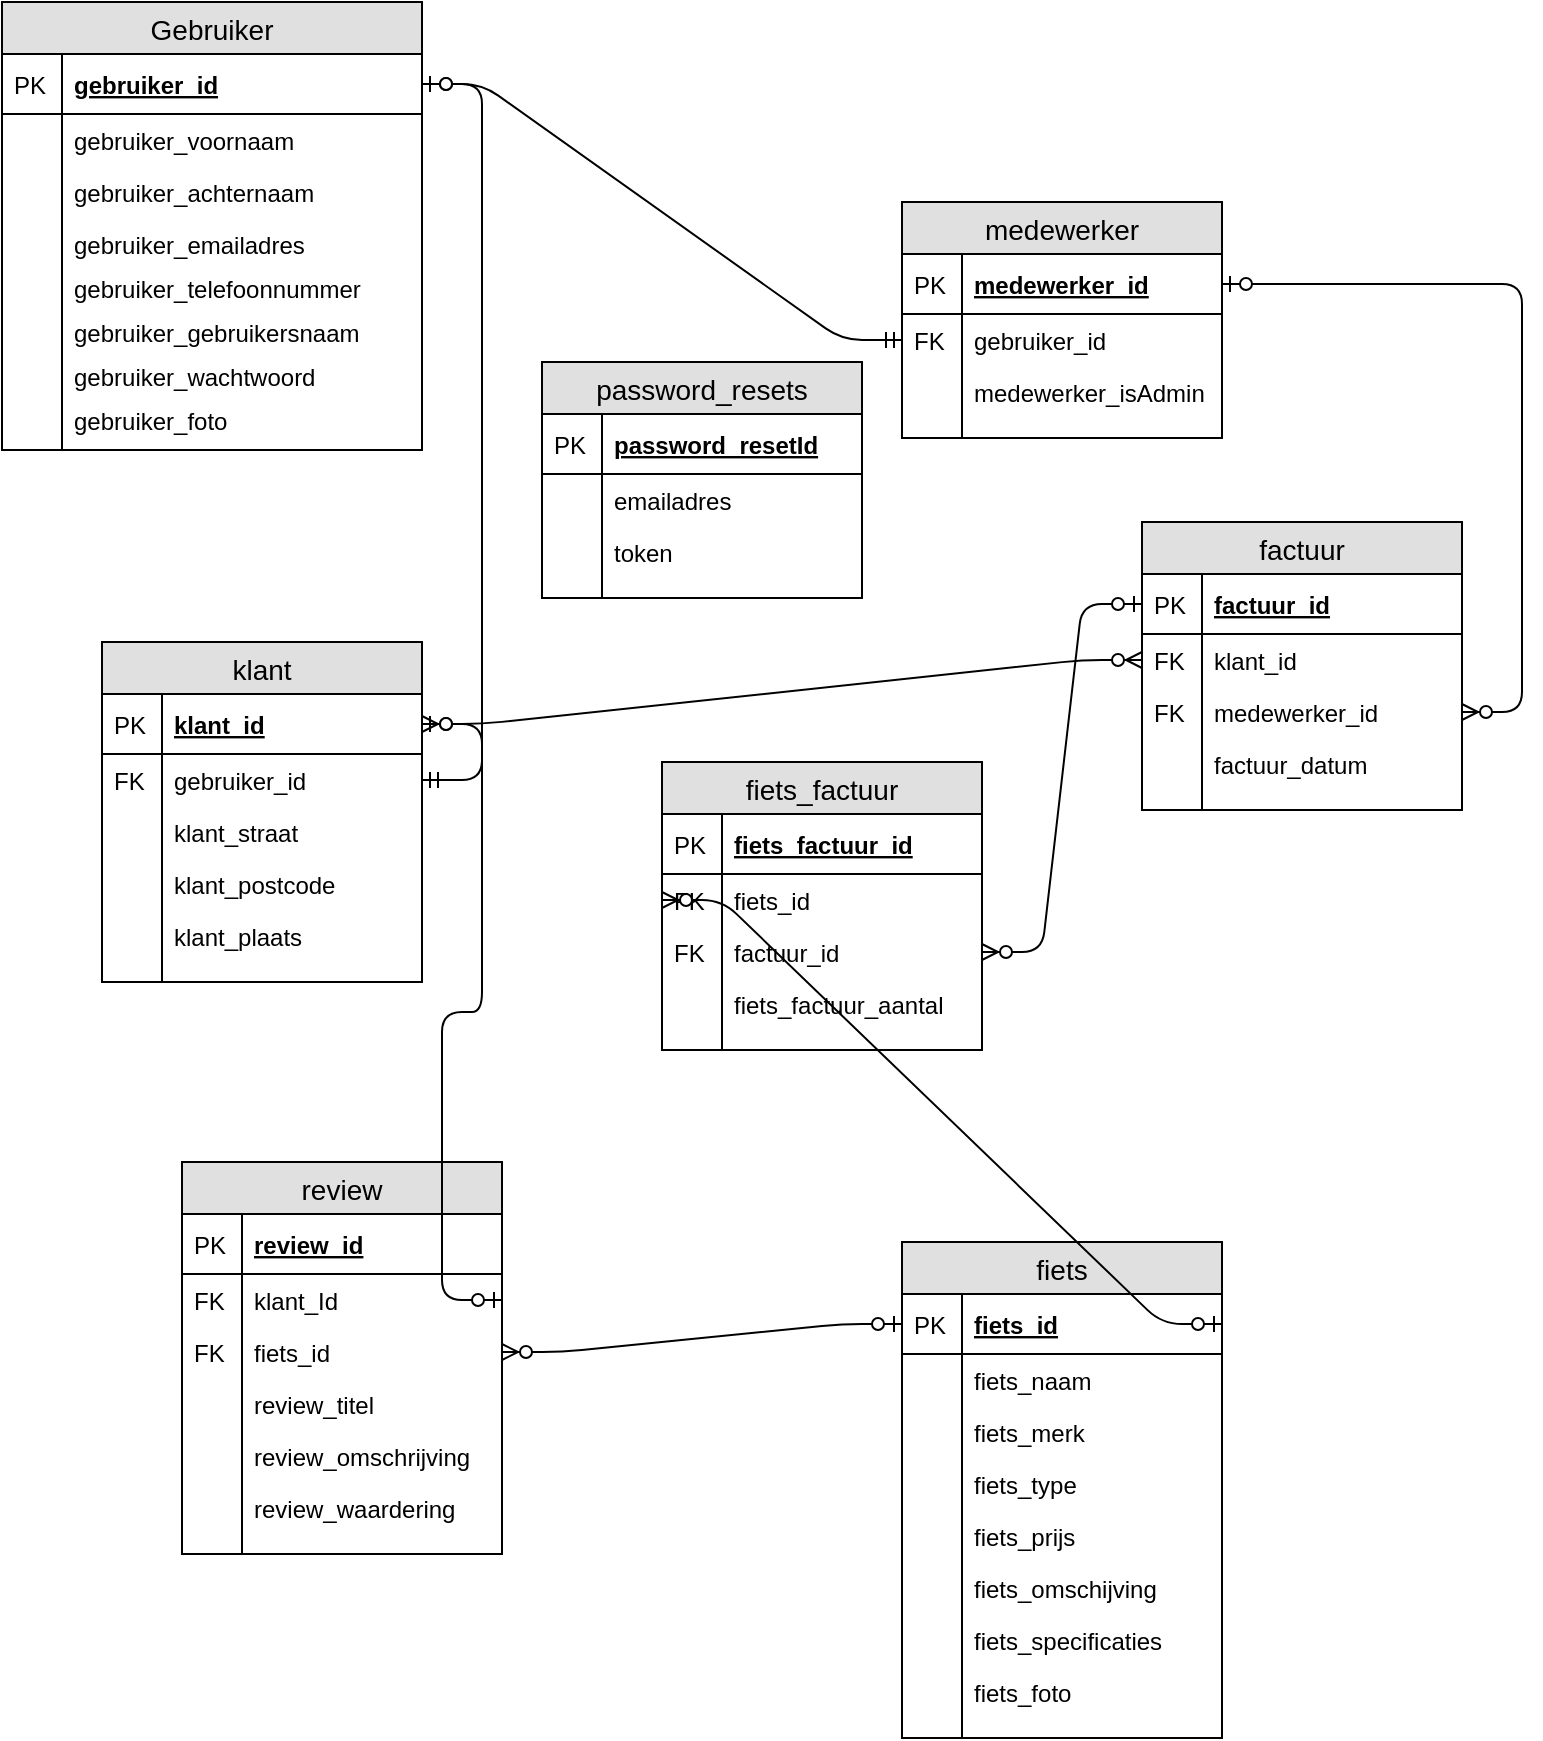 <mxfile version="10.6.7" type="device"><diagram id="Cz2iL7gFZZWgUAWV3C-a" name="Page-1"><mxGraphModel dx="1250" dy="1751" grid="1" gridSize="10" guides="0" tooltips="1" connect="1" arrows="1" fold="1" page="1" pageScale="1" pageWidth="827" pageHeight="1169" math="0" shadow="0"><root><mxCell id="0"/><mxCell id="1" parent="0"/><mxCell id="8RKcjnz5BIl9jrwUNtSg-1" value="medewerker" style="swimlane;fontStyle=0;childLayout=stackLayout;horizontal=1;startSize=26;fillColor=#e0e0e0;horizontalStack=0;resizeParent=1;resizeParentMax=0;resizeLast=0;collapsible=1;marginBottom=0;swimlaneFillColor=#ffffff;align=center;fontSize=14;" parent="1" vertex="1"><mxGeometry x="480" y="-80" width="160" height="118" as="geometry"/></mxCell><mxCell id="8RKcjnz5BIl9jrwUNtSg-2" value="medewerker_id" style="shape=partialRectangle;top=0;left=0;right=0;bottom=1;align=left;verticalAlign=middle;fillColor=none;spacingLeft=34;spacingRight=4;overflow=hidden;rotatable=0;points=[[0,0.5],[1,0.5]];portConstraint=eastwest;dropTarget=0;fontStyle=5;fontSize=12;" parent="8RKcjnz5BIl9jrwUNtSg-1" vertex="1"><mxGeometry y="26" width="160" height="30" as="geometry"/></mxCell><mxCell id="8RKcjnz5BIl9jrwUNtSg-3" value="PK" style="shape=partialRectangle;top=0;left=0;bottom=0;fillColor=none;align=left;verticalAlign=middle;spacingLeft=4;spacingRight=4;overflow=hidden;rotatable=0;points=[];portConstraint=eastwest;part=1;fontSize=12;" parent="8RKcjnz5BIl9jrwUNtSg-2" vertex="1" connectable="0"><mxGeometry width="30" height="30" as="geometry"/></mxCell><mxCell id="AeVAVK0e27ViJv1QYFa4-26" value="gebruiker_id" style="shape=partialRectangle;top=0;left=0;right=0;bottom=0;align=left;verticalAlign=top;fillColor=none;spacingLeft=34;spacingRight=4;overflow=hidden;rotatable=0;points=[[0,0.5],[1,0.5]];portConstraint=eastwest;dropTarget=0;fontSize=12;" parent="8RKcjnz5BIl9jrwUNtSg-1" vertex="1"><mxGeometry y="56" width="160" height="26" as="geometry"/></mxCell><mxCell id="AeVAVK0e27ViJv1QYFa4-27" value="FK" style="shape=partialRectangle;top=0;left=0;bottom=0;fillColor=none;align=left;verticalAlign=top;spacingLeft=4;spacingRight=4;overflow=hidden;rotatable=0;points=[];portConstraint=eastwest;part=1;fontSize=12;" parent="AeVAVK0e27ViJv1QYFa4-26" vertex="1" connectable="0"><mxGeometry width="30" height="26" as="geometry"/></mxCell><mxCell id="8RKcjnz5BIl9jrwUNtSg-4" value="medewerker_isAdmin" style="shape=partialRectangle;top=0;left=0;right=0;bottom=0;align=left;verticalAlign=top;fillColor=none;spacingLeft=34;spacingRight=4;overflow=hidden;rotatable=0;points=[[0,0.5],[1,0.5]];portConstraint=eastwest;dropTarget=0;fontSize=12;" parent="8RKcjnz5BIl9jrwUNtSg-1" vertex="1"><mxGeometry y="82" width="160" height="26" as="geometry"/></mxCell><mxCell id="8RKcjnz5BIl9jrwUNtSg-5" value="" style="shape=partialRectangle;top=0;left=0;bottom=0;fillColor=none;align=left;verticalAlign=top;spacingLeft=4;spacingRight=4;overflow=hidden;rotatable=0;points=[];portConstraint=eastwest;part=1;fontSize=12;" parent="8RKcjnz5BIl9jrwUNtSg-4" vertex="1" connectable="0"><mxGeometry width="30" height="26" as="geometry"/></mxCell><mxCell id="8RKcjnz5BIl9jrwUNtSg-10" value="" style="shape=partialRectangle;top=0;left=0;right=0;bottom=0;align=left;verticalAlign=top;fillColor=none;spacingLeft=34;spacingRight=4;overflow=hidden;rotatable=0;points=[[0,0.5],[1,0.5]];portConstraint=eastwest;dropTarget=0;fontSize=12;" parent="8RKcjnz5BIl9jrwUNtSg-1" vertex="1"><mxGeometry y="108" width="160" height="10" as="geometry"/></mxCell><mxCell id="8RKcjnz5BIl9jrwUNtSg-11" value="" style="shape=partialRectangle;top=0;left=0;bottom=0;fillColor=none;align=left;verticalAlign=top;spacingLeft=4;spacingRight=4;overflow=hidden;rotatable=0;points=[];portConstraint=eastwest;part=1;fontSize=12;" parent="8RKcjnz5BIl9jrwUNtSg-10" vertex="1" connectable="0"><mxGeometry width="30" height="10" as="geometry"/></mxCell><mxCell id="8RKcjnz5BIl9jrwUNtSg-12" value="fiets" style="swimlane;fontStyle=0;childLayout=stackLayout;horizontal=1;startSize=26;fillColor=#e0e0e0;horizontalStack=0;resizeParent=1;resizeParentMax=0;resizeLast=0;collapsible=1;marginBottom=0;swimlaneFillColor=#ffffff;align=center;fontSize=14;" parent="1" vertex="1"><mxGeometry x="480" y="440" width="160" height="248" as="geometry"/></mxCell><mxCell id="8RKcjnz5BIl9jrwUNtSg-13" value="fiets_id" style="shape=partialRectangle;top=0;left=0;right=0;bottom=1;align=left;verticalAlign=middle;fillColor=none;spacingLeft=34;spacingRight=4;overflow=hidden;rotatable=0;points=[[0,0.5],[1,0.5]];portConstraint=eastwest;dropTarget=0;fontStyle=5;fontSize=12;" parent="8RKcjnz5BIl9jrwUNtSg-12" vertex="1"><mxGeometry y="26" width="160" height="30" as="geometry"/></mxCell><mxCell id="8RKcjnz5BIl9jrwUNtSg-14" value="PK" style="shape=partialRectangle;top=0;left=0;bottom=0;fillColor=none;align=left;verticalAlign=middle;spacingLeft=4;spacingRight=4;overflow=hidden;rotatable=0;points=[];portConstraint=eastwest;part=1;fontSize=12;" parent="8RKcjnz5BIl9jrwUNtSg-13" vertex="1" connectable="0"><mxGeometry width="30" height="30" as="geometry"/></mxCell><mxCell id="26yIGAmeIUSx3N7TZsy9-45" value="fiets_naam" style="shape=partialRectangle;top=0;left=0;right=0;bottom=0;align=left;verticalAlign=top;fillColor=none;spacingLeft=34;spacingRight=4;overflow=hidden;rotatable=0;points=[[0,0.5],[1,0.5]];portConstraint=eastwest;dropTarget=0;fontSize=12;" parent="8RKcjnz5BIl9jrwUNtSg-12" vertex="1"><mxGeometry y="56" width="160" height="26" as="geometry"/></mxCell><mxCell id="26yIGAmeIUSx3N7TZsy9-46" value="" style="shape=partialRectangle;top=0;left=0;bottom=0;fillColor=none;align=left;verticalAlign=top;spacingLeft=4;spacingRight=4;overflow=hidden;rotatable=0;points=[];portConstraint=eastwest;part=1;fontSize=12;" parent="26yIGAmeIUSx3N7TZsy9-45" vertex="1" connectable="0"><mxGeometry width="30" height="26" as="geometry"/></mxCell><mxCell id="8RKcjnz5BIl9jrwUNtSg-17" value="fiets_merk" style="shape=partialRectangle;top=0;left=0;right=0;bottom=0;align=left;verticalAlign=top;fillColor=none;spacingLeft=34;spacingRight=4;overflow=hidden;rotatable=0;points=[[0,0.5],[1,0.5]];portConstraint=eastwest;dropTarget=0;fontSize=12;" parent="8RKcjnz5BIl9jrwUNtSg-12" vertex="1"><mxGeometry y="82" width="160" height="26" as="geometry"/></mxCell><mxCell id="8RKcjnz5BIl9jrwUNtSg-18" value="" style="shape=partialRectangle;top=0;left=0;bottom=0;fillColor=none;align=left;verticalAlign=top;spacingLeft=4;spacingRight=4;overflow=hidden;rotatable=0;points=[];portConstraint=eastwest;part=1;fontSize=12;" parent="8RKcjnz5BIl9jrwUNtSg-17" vertex="1" connectable="0"><mxGeometry width="30" height="26" as="geometry"/></mxCell><mxCell id="8RKcjnz5BIl9jrwUNtSg-19" value="fiets_type" style="shape=partialRectangle;top=0;left=0;right=0;bottom=0;align=left;verticalAlign=top;fillColor=none;spacingLeft=34;spacingRight=4;overflow=hidden;rotatable=0;points=[[0,0.5],[1,0.5]];portConstraint=eastwest;dropTarget=0;fontSize=12;" parent="8RKcjnz5BIl9jrwUNtSg-12" vertex="1"><mxGeometry y="108" width="160" height="26" as="geometry"/></mxCell><mxCell id="8RKcjnz5BIl9jrwUNtSg-20" value="" style="shape=partialRectangle;top=0;left=0;bottom=0;fillColor=none;align=left;verticalAlign=top;spacingLeft=4;spacingRight=4;overflow=hidden;rotatable=0;points=[];portConstraint=eastwest;part=1;fontSize=12;" parent="8RKcjnz5BIl9jrwUNtSg-19" vertex="1" connectable="0"><mxGeometry width="30" height="26" as="geometry"/></mxCell><mxCell id="JWn9HDR3u9qPARvjVUA6-9" value="fiets_prijs" style="shape=partialRectangle;top=0;left=0;right=0;bottom=0;align=left;verticalAlign=top;fillColor=none;spacingLeft=34;spacingRight=4;overflow=hidden;rotatable=0;points=[[0,0.5],[1,0.5]];portConstraint=eastwest;dropTarget=0;fontSize=12;" parent="8RKcjnz5BIl9jrwUNtSg-12" vertex="1"><mxGeometry y="134" width="160" height="26" as="geometry"/></mxCell><mxCell id="JWn9HDR3u9qPARvjVUA6-10" value="" style="shape=partialRectangle;top=0;left=0;bottom=0;fillColor=none;align=left;verticalAlign=top;spacingLeft=4;spacingRight=4;overflow=hidden;rotatable=0;points=[];portConstraint=eastwest;part=1;fontSize=12;" parent="JWn9HDR3u9qPARvjVUA6-9" vertex="1" connectable="0"><mxGeometry width="30" height="26" as="geometry"/></mxCell><mxCell id="JWn9HDR3u9qPARvjVUA6-11" value="fiets_omschijving" style="shape=partialRectangle;top=0;left=0;right=0;bottom=0;align=left;verticalAlign=top;fillColor=none;spacingLeft=34;spacingRight=4;overflow=hidden;rotatable=0;points=[[0,0.5],[1,0.5]];portConstraint=eastwest;dropTarget=0;fontSize=12;" parent="8RKcjnz5BIl9jrwUNtSg-12" vertex="1"><mxGeometry y="160" width="160" height="26" as="geometry"/></mxCell><mxCell id="JWn9HDR3u9qPARvjVUA6-12" value="" style="shape=partialRectangle;top=0;left=0;bottom=0;fillColor=none;align=left;verticalAlign=top;spacingLeft=4;spacingRight=4;overflow=hidden;rotatable=0;points=[];portConstraint=eastwest;part=1;fontSize=12;" parent="JWn9HDR3u9qPARvjVUA6-11" vertex="1" connectable="0"><mxGeometry width="30" height="26" as="geometry"/></mxCell><mxCell id="JWn9HDR3u9qPARvjVUA6-13" value="fiets_specificaties" style="shape=partialRectangle;top=0;left=0;right=0;bottom=0;align=left;verticalAlign=top;fillColor=none;spacingLeft=34;spacingRight=4;overflow=hidden;rotatable=0;points=[[0,0.5],[1,0.5]];portConstraint=eastwest;dropTarget=0;fontSize=12;" parent="8RKcjnz5BIl9jrwUNtSg-12" vertex="1"><mxGeometry y="186" width="160" height="26" as="geometry"/></mxCell><mxCell id="JWn9HDR3u9qPARvjVUA6-14" value="" style="shape=partialRectangle;top=0;left=0;bottom=0;fillColor=none;align=left;verticalAlign=top;spacingLeft=4;spacingRight=4;overflow=hidden;rotatable=0;points=[];portConstraint=eastwest;part=1;fontSize=12;" parent="JWn9HDR3u9qPARvjVUA6-13" vertex="1" connectable="0"><mxGeometry width="30" height="26" as="geometry"/></mxCell><mxCell id="JWn9HDR3u9qPARvjVUA6-30" value="fiets_foto" style="shape=partialRectangle;top=0;left=0;right=0;bottom=0;align=left;verticalAlign=top;fillColor=none;spacingLeft=34;spacingRight=4;overflow=hidden;rotatable=0;points=[[0,0.5],[1,0.5]];portConstraint=eastwest;dropTarget=0;fontSize=12;" parent="8RKcjnz5BIl9jrwUNtSg-12" vertex="1"><mxGeometry y="212" width="160" height="26" as="geometry"/></mxCell><mxCell id="JWn9HDR3u9qPARvjVUA6-31" value="" style="shape=partialRectangle;top=0;left=0;bottom=0;fillColor=none;align=left;verticalAlign=top;spacingLeft=4;spacingRight=4;overflow=hidden;rotatable=0;points=[];portConstraint=eastwest;part=1;fontSize=12;" parent="JWn9HDR3u9qPARvjVUA6-30" vertex="1" connectable="0"><mxGeometry width="30" height="26" as="geometry"/></mxCell><mxCell id="8RKcjnz5BIl9jrwUNtSg-21" value="" style="shape=partialRectangle;top=0;left=0;right=0;bottom=0;align=left;verticalAlign=top;fillColor=none;spacingLeft=34;spacingRight=4;overflow=hidden;rotatable=0;points=[[0,0.5],[1,0.5]];portConstraint=eastwest;dropTarget=0;fontSize=12;" parent="8RKcjnz5BIl9jrwUNtSg-12" vertex="1"><mxGeometry y="238" width="160" height="10" as="geometry"/></mxCell><mxCell id="8RKcjnz5BIl9jrwUNtSg-22" value="" style="shape=partialRectangle;top=0;left=0;bottom=0;fillColor=none;align=left;verticalAlign=top;spacingLeft=4;spacingRight=4;overflow=hidden;rotatable=0;points=[];portConstraint=eastwest;part=1;fontSize=12;" parent="8RKcjnz5BIl9jrwUNtSg-21" vertex="1" connectable="0"><mxGeometry width="30" height="10" as="geometry"/></mxCell><mxCell id="8RKcjnz5BIl9jrwUNtSg-30" value="factuur" style="swimlane;fontStyle=0;childLayout=stackLayout;horizontal=1;startSize=26;fillColor=#e0e0e0;horizontalStack=0;resizeParent=1;resizeParentMax=0;resizeLast=0;collapsible=1;marginBottom=0;swimlaneFillColor=#ffffff;align=center;fontSize=14;" parent="1" vertex="1"><mxGeometry x="600" y="80" width="160" height="144" as="geometry"/></mxCell><mxCell id="8RKcjnz5BIl9jrwUNtSg-31" value="factuur_id" style="shape=partialRectangle;top=0;left=0;right=0;bottom=1;align=left;verticalAlign=middle;fillColor=none;spacingLeft=34;spacingRight=4;overflow=hidden;rotatable=0;points=[[0,0.5],[1,0.5]];portConstraint=eastwest;dropTarget=0;fontStyle=5;fontSize=12;" parent="8RKcjnz5BIl9jrwUNtSg-30" vertex="1"><mxGeometry y="26" width="160" height="30" as="geometry"/></mxCell><mxCell id="8RKcjnz5BIl9jrwUNtSg-32" value="PK" style="shape=partialRectangle;top=0;left=0;bottom=0;fillColor=none;align=left;verticalAlign=middle;spacingLeft=4;spacingRight=4;overflow=hidden;rotatable=0;points=[];portConstraint=eastwest;part=1;fontSize=12;" parent="8RKcjnz5BIl9jrwUNtSg-31" vertex="1" connectable="0"><mxGeometry width="30" height="30" as="geometry"/></mxCell><mxCell id="26yIGAmeIUSx3N7TZsy9-50" value="klant_id" style="shape=partialRectangle;top=0;left=0;right=0;bottom=0;align=left;verticalAlign=top;fillColor=none;spacingLeft=34;spacingRight=4;overflow=hidden;rotatable=0;points=[[0,0.5],[1,0.5]];portConstraint=eastwest;dropTarget=0;fontSize=12;" parent="8RKcjnz5BIl9jrwUNtSg-30" vertex="1"><mxGeometry y="56" width="160" height="26" as="geometry"/></mxCell><mxCell id="26yIGAmeIUSx3N7TZsy9-51" value="FK" style="shape=partialRectangle;top=0;left=0;bottom=0;fillColor=none;align=left;verticalAlign=top;spacingLeft=4;spacingRight=4;overflow=hidden;rotatable=0;points=[];portConstraint=eastwest;part=1;fontSize=12;" parent="26yIGAmeIUSx3N7TZsy9-50" vertex="1" connectable="0"><mxGeometry width="30" height="26" as="geometry"/></mxCell><mxCell id="8RKcjnz5BIl9jrwUNtSg-35" value="medewerker_id" style="shape=partialRectangle;top=0;left=0;right=0;bottom=0;align=left;verticalAlign=top;fillColor=none;spacingLeft=34;spacingRight=4;overflow=hidden;rotatable=0;points=[[0,0.5],[1,0.5]];portConstraint=eastwest;dropTarget=0;fontSize=12;" parent="8RKcjnz5BIl9jrwUNtSg-30" vertex="1"><mxGeometry y="82" width="160" height="26" as="geometry"/></mxCell><mxCell id="8RKcjnz5BIl9jrwUNtSg-36" value="FK" style="shape=partialRectangle;top=0;left=0;bottom=0;fillColor=none;align=left;verticalAlign=top;spacingLeft=4;spacingRight=4;overflow=hidden;rotatable=0;points=[];portConstraint=eastwest;part=1;fontSize=12;" parent="8RKcjnz5BIl9jrwUNtSg-35" vertex="1" connectable="0"><mxGeometry width="30" height="26" as="geometry"/></mxCell><mxCell id="26yIGAmeIUSx3N7TZsy9-40" value="factuur_datum" style="shape=partialRectangle;top=0;left=0;right=0;bottom=0;align=left;verticalAlign=top;fillColor=none;spacingLeft=34;spacingRight=4;overflow=hidden;rotatable=0;points=[[0,0.5],[1,0.5]];portConstraint=eastwest;dropTarget=0;fontSize=12;" parent="8RKcjnz5BIl9jrwUNtSg-30" vertex="1"><mxGeometry y="108" width="160" height="26" as="geometry"/></mxCell><mxCell id="26yIGAmeIUSx3N7TZsy9-41" value="" style="shape=partialRectangle;top=0;left=0;bottom=0;fillColor=none;align=left;verticalAlign=top;spacingLeft=4;spacingRight=4;overflow=hidden;rotatable=0;points=[];portConstraint=eastwest;part=1;fontSize=12;" parent="26yIGAmeIUSx3N7TZsy9-40" vertex="1" connectable="0"><mxGeometry width="30" height="26" as="geometry"/></mxCell><mxCell id="8RKcjnz5BIl9jrwUNtSg-39" value="" style="shape=partialRectangle;top=0;left=0;right=0;bottom=0;align=left;verticalAlign=top;fillColor=none;spacingLeft=34;spacingRight=4;overflow=hidden;rotatable=0;points=[[0,0.5],[1,0.5]];portConstraint=eastwest;dropTarget=0;fontSize=12;" parent="8RKcjnz5BIl9jrwUNtSg-30" vertex="1"><mxGeometry y="134" width="160" height="10" as="geometry"/></mxCell><mxCell id="8RKcjnz5BIl9jrwUNtSg-40" value="" style="shape=partialRectangle;top=0;left=0;bottom=0;fillColor=none;align=left;verticalAlign=top;spacingLeft=4;spacingRight=4;overflow=hidden;rotatable=0;points=[];portConstraint=eastwest;part=1;fontSize=12;" parent="8RKcjnz5BIl9jrwUNtSg-39" vertex="1" connectable="0"><mxGeometry width="30" height="10" as="geometry"/></mxCell><mxCell id="8RKcjnz5BIl9jrwUNtSg-41" value="klant" style="swimlane;fontStyle=0;childLayout=stackLayout;horizontal=1;startSize=26;fillColor=#e0e0e0;horizontalStack=0;resizeParent=1;resizeParentMax=0;resizeLast=0;collapsible=1;marginBottom=0;swimlaneFillColor=#ffffff;align=center;fontSize=14;" parent="1" vertex="1"><mxGeometry x="80" y="140" width="160" height="170" as="geometry"/></mxCell><mxCell id="8RKcjnz5BIl9jrwUNtSg-42" value="klant_id" style="shape=partialRectangle;top=0;left=0;right=0;bottom=1;align=left;verticalAlign=middle;fillColor=none;spacingLeft=34;spacingRight=4;overflow=hidden;rotatable=0;points=[[0,0.5],[1,0.5]];portConstraint=eastwest;dropTarget=0;fontStyle=5;fontSize=12;" parent="8RKcjnz5BIl9jrwUNtSg-41" vertex="1"><mxGeometry y="26" width="160" height="30" as="geometry"/></mxCell><mxCell id="8RKcjnz5BIl9jrwUNtSg-43" value="PK" style="shape=partialRectangle;top=0;left=0;bottom=0;fillColor=none;align=left;verticalAlign=middle;spacingLeft=4;spacingRight=4;overflow=hidden;rotatable=0;points=[];portConstraint=eastwest;part=1;fontSize=12;" parent="8RKcjnz5BIl9jrwUNtSg-42" vertex="1" connectable="0"><mxGeometry width="30" height="30" as="geometry"/></mxCell><mxCell id="AeVAVK0e27ViJv1QYFa4-29" value="gebruiker_id" style="shape=partialRectangle;top=0;left=0;right=0;bottom=0;align=left;verticalAlign=top;fillColor=none;spacingLeft=34;spacingRight=4;overflow=hidden;rotatable=0;points=[[0,0.5],[1,0.5]];portConstraint=eastwest;dropTarget=0;fontSize=12;" parent="8RKcjnz5BIl9jrwUNtSg-41" vertex="1"><mxGeometry y="56" width="160" height="26" as="geometry"/></mxCell><mxCell id="AeVAVK0e27ViJv1QYFa4-30" value="FK" style="shape=partialRectangle;top=0;left=0;bottom=0;fillColor=none;align=left;verticalAlign=top;spacingLeft=4;spacingRight=4;overflow=hidden;rotatable=0;points=[];portConstraint=eastwest;part=1;fontSize=12;" parent="AeVAVK0e27ViJv1QYFa4-29" vertex="1" connectable="0"><mxGeometry width="30" height="26" as="geometry"/></mxCell><mxCell id="XXfDKB5mUTBzPpp-El5A-1" value="klant_straat" style="shape=partialRectangle;top=0;left=0;right=0;bottom=0;align=left;verticalAlign=top;fillColor=none;spacingLeft=34;spacingRight=4;overflow=hidden;rotatable=0;points=[[0,0.5],[1,0.5]];portConstraint=eastwest;dropTarget=0;fontSize=12;" parent="8RKcjnz5BIl9jrwUNtSg-41" vertex="1"><mxGeometry y="82" width="160" height="26" as="geometry"/></mxCell><mxCell id="XXfDKB5mUTBzPpp-El5A-2" value="" style="shape=partialRectangle;top=0;left=0;bottom=0;fillColor=none;align=left;verticalAlign=top;spacingLeft=4;spacingRight=4;overflow=hidden;rotatable=0;points=[];portConstraint=eastwest;part=1;fontSize=12;" parent="XXfDKB5mUTBzPpp-El5A-1" vertex="1" connectable="0"><mxGeometry width="30" height="26" as="geometry"/></mxCell><mxCell id="8RKcjnz5BIl9jrwUNtSg-74" value="klant_postcode" style="shape=partialRectangle;top=0;left=0;right=0;bottom=0;align=left;verticalAlign=top;fillColor=none;spacingLeft=34;spacingRight=4;overflow=hidden;rotatable=0;points=[[0,0.5],[1,0.5]];portConstraint=eastwest;dropTarget=0;fontSize=12;" parent="8RKcjnz5BIl9jrwUNtSg-41" vertex="1"><mxGeometry y="108" width="160" height="26" as="geometry"/></mxCell><mxCell id="8RKcjnz5BIl9jrwUNtSg-75" value="" style="shape=partialRectangle;top=0;left=0;bottom=0;fillColor=none;align=left;verticalAlign=top;spacingLeft=4;spacingRight=4;overflow=hidden;rotatable=0;points=[];portConstraint=eastwest;part=1;fontSize=12;" parent="8RKcjnz5BIl9jrwUNtSg-74" vertex="1" connectable="0"><mxGeometry width="30" height="26" as="geometry"/></mxCell><mxCell id="8RKcjnz5BIl9jrwUNtSg-76" value="klant_plaats" style="shape=partialRectangle;top=0;left=0;right=0;bottom=0;align=left;verticalAlign=top;fillColor=none;spacingLeft=34;spacingRight=4;overflow=hidden;rotatable=0;points=[[0,0.5],[1,0.5]];portConstraint=eastwest;dropTarget=0;fontSize=12;" parent="8RKcjnz5BIl9jrwUNtSg-41" vertex="1"><mxGeometry y="134" width="160" height="26" as="geometry"/></mxCell><mxCell id="8RKcjnz5BIl9jrwUNtSg-77" value="" style="shape=partialRectangle;top=0;left=0;bottom=0;fillColor=none;align=left;verticalAlign=top;spacingLeft=4;spacingRight=4;overflow=hidden;rotatable=0;points=[];portConstraint=eastwest;part=1;fontSize=12;" parent="8RKcjnz5BIl9jrwUNtSg-76" vertex="1" connectable="0"><mxGeometry width="30" height="26" as="geometry"/></mxCell><mxCell id="8RKcjnz5BIl9jrwUNtSg-50" value="" style="shape=partialRectangle;top=0;left=0;right=0;bottom=0;align=left;verticalAlign=top;fillColor=none;spacingLeft=34;spacingRight=4;overflow=hidden;rotatable=0;points=[[0,0.5],[1,0.5]];portConstraint=eastwest;dropTarget=0;fontSize=12;" parent="8RKcjnz5BIl9jrwUNtSg-41" vertex="1"><mxGeometry y="160" width="160" height="10" as="geometry"/></mxCell><mxCell id="8RKcjnz5BIl9jrwUNtSg-51" value="" style="shape=partialRectangle;top=0;left=0;bottom=0;fillColor=none;align=left;verticalAlign=top;spacingLeft=4;spacingRight=4;overflow=hidden;rotatable=0;points=[];portConstraint=eastwest;part=1;fontSize=12;" parent="8RKcjnz5BIl9jrwUNtSg-50" vertex="1" connectable="0"><mxGeometry width="30" height="10" as="geometry"/></mxCell><mxCell id="8RKcjnz5BIl9jrwUNtSg-59" value="fiets_factuur" style="swimlane;fontStyle=0;childLayout=stackLayout;horizontal=1;startSize=26;fillColor=#e0e0e0;horizontalStack=0;resizeParent=1;resizeParentMax=0;resizeLast=0;collapsible=1;marginBottom=0;swimlaneFillColor=#ffffff;align=center;fontSize=14;" parent="1" vertex="1"><mxGeometry x="360" y="200" width="160" height="144" as="geometry"/></mxCell><mxCell id="8RKcjnz5BIl9jrwUNtSg-60" value="fiets_factuur_id" style="shape=partialRectangle;top=0;left=0;right=0;bottom=1;align=left;verticalAlign=middle;fillColor=none;spacingLeft=34;spacingRight=4;overflow=hidden;rotatable=0;points=[[0,0.5],[1,0.5]];portConstraint=eastwest;dropTarget=0;fontStyle=5;fontSize=12;" parent="8RKcjnz5BIl9jrwUNtSg-59" vertex="1"><mxGeometry y="26" width="160" height="30" as="geometry"/></mxCell><mxCell id="8RKcjnz5BIl9jrwUNtSg-61" value="PK" style="shape=partialRectangle;top=0;left=0;bottom=0;fillColor=none;align=left;verticalAlign=middle;spacingLeft=4;spacingRight=4;overflow=hidden;rotatable=0;points=[];portConstraint=eastwest;part=1;fontSize=12;" parent="8RKcjnz5BIl9jrwUNtSg-60" vertex="1" connectable="0"><mxGeometry width="30" height="30" as="geometry"/></mxCell><mxCell id="8RKcjnz5BIl9jrwUNtSg-62" value="fiets_id" style="shape=partialRectangle;top=0;left=0;right=0;bottom=0;align=left;verticalAlign=top;fillColor=none;spacingLeft=34;spacingRight=4;overflow=hidden;rotatable=0;points=[[0,0.5],[1,0.5]];portConstraint=eastwest;dropTarget=0;fontSize=12;" parent="8RKcjnz5BIl9jrwUNtSg-59" vertex="1"><mxGeometry y="56" width="160" height="26" as="geometry"/></mxCell><mxCell id="8RKcjnz5BIl9jrwUNtSg-63" value="FK" style="shape=partialRectangle;top=0;left=0;bottom=0;fillColor=none;align=left;verticalAlign=top;spacingLeft=4;spacingRight=4;overflow=hidden;rotatable=0;points=[];portConstraint=eastwest;part=1;fontSize=12;" parent="8RKcjnz5BIl9jrwUNtSg-62" vertex="1" connectable="0"><mxGeometry width="30" height="26" as="geometry"/></mxCell><mxCell id="8RKcjnz5BIl9jrwUNtSg-64" value="factuur_id" style="shape=partialRectangle;top=0;left=0;right=0;bottom=0;align=left;verticalAlign=top;fillColor=none;spacingLeft=34;spacingRight=4;overflow=hidden;rotatable=0;points=[[0,0.5],[1,0.5]];portConstraint=eastwest;dropTarget=0;fontSize=12;" parent="8RKcjnz5BIl9jrwUNtSg-59" vertex="1"><mxGeometry y="82" width="160" height="26" as="geometry"/></mxCell><mxCell id="8RKcjnz5BIl9jrwUNtSg-65" value="FK" style="shape=partialRectangle;top=0;left=0;bottom=0;fillColor=none;align=left;verticalAlign=top;spacingLeft=4;spacingRight=4;overflow=hidden;rotatable=0;points=[];portConstraint=eastwest;part=1;fontSize=12;" parent="8RKcjnz5BIl9jrwUNtSg-64" vertex="1" connectable="0"><mxGeometry width="30" height="26" as="geometry"/></mxCell><mxCell id="8RKcjnz5BIl9jrwUNtSg-66" value="fiets_factuur_aantal" style="shape=partialRectangle;top=0;left=0;right=0;bottom=0;align=left;verticalAlign=top;fillColor=none;spacingLeft=34;spacingRight=4;overflow=hidden;rotatable=0;points=[[0,0.5],[1,0.5]];portConstraint=eastwest;dropTarget=0;fontSize=12;" parent="8RKcjnz5BIl9jrwUNtSg-59" vertex="1"><mxGeometry y="108" width="160" height="26" as="geometry"/></mxCell><mxCell id="8RKcjnz5BIl9jrwUNtSg-67" value="" style="shape=partialRectangle;top=0;left=0;bottom=0;fillColor=none;align=left;verticalAlign=top;spacingLeft=4;spacingRight=4;overflow=hidden;rotatable=0;points=[];portConstraint=eastwest;part=1;fontSize=12;" parent="8RKcjnz5BIl9jrwUNtSg-66" vertex="1" connectable="0"><mxGeometry width="30" height="26" as="geometry"/></mxCell><mxCell id="8RKcjnz5BIl9jrwUNtSg-68" value="" style="shape=partialRectangle;top=0;left=0;right=0;bottom=0;align=left;verticalAlign=top;fillColor=none;spacingLeft=34;spacingRight=4;overflow=hidden;rotatable=0;points=[[0,0.5],[1,0.5]];portConstraint=eastwest;dropTarget=0;fontSize=12;" parent="8RKcjnz5BIl9jrwUNtSg-59" vertex="1"><mxGeometry y="134" width="160" height="10" as="geometry"/></mxCell><mxCell id="8RKcjnz5BIl9jrwUNtSg-69" value="" style="shape=partialRectangle;top=0;left=0;bottom=0;fillColor=none;align=left;verticalAlign=top;spacingLeft=4;spacingRight=4;overflow=hidden;rotatable=0;points=[];portConstraint=eastwest;part=1;fontSize=12;" parent="8RKcjnz5BIl9jrwUNtSg-68" vertex="1" connectable="0"><mxGeometry width="30" height="10" as="geometry"/></mxCell><mxCell id="JWn9HDR3u9qPARvjVUA6-15" value="review" style="swimlane;fontStyle=0;childLayout=stackLayout;horizontal=1;startSize=26;fillColor=#e0e0e0;horizontalStack=0;resizeParent=1;resizeParentMax=0;resizeLast=0;collapsible=1;marginBottom=0;swimlaneFillColor=#ffffff;align=center;fontSize=14;" parent="1" vertex="1"><mxGeometry x="120" y="400" width="160" height="196" as="geometry"/></mxCell><mxCell id="JWn9HDR3u9qPARvjVUA6-16" value="review_id" style="shape=partialRectangle;top=0;left=0;right=0;bottom=1;align=left;verticalAlign=middle;fillColor=none;spacingLeft=34;spacingRight=4;overflow=hidden;rotatable=0;points=[[0,0.5],[1,0.5]];portConstraint=eastwest;dropTarget=0;fontStyle=5;fontSize=12;" parent="JWn9HDR3u9qPARvjVUA6-15" vertex="1"><mxGeometry y="26" width="160" height="30" as="geometry"/></mxCell><mxCell id="JWn9HDR3u9qPARvjVUA6-17" value="PK" style="shape=partialRectangle;top=0;left=0;bottom=0;fillColor=none;align=left;verticalAlign=middle;spacingLeft=4;spacingRight=4;overflow=hidden;rotatable=0;points=[];portConstraint=eastwest;part=1;fontSize=12;" parent="JWn9HDR3u9qPARvjVUA6-16" vertex="1" connectable="0"><mxGeometry width="30" height="30" as="geometry"/></mxCell><mxCell id="JWn9HDR3u9qPARvjVUA6-18" value="klant_Id" style="shape=partialRectangle;top=0;left=0;right=0;bottom=0;align=left;verticalAlign=top;fillColor=none;spacingLeft=34;spacingRight=4;overflow=hidden;rotatable=0;points=[[0,0.5],[1,0.5]];portConstraint=eastwest;dropTarget=0;fontSize=12;" parent="JWn9HDR3u9qPARvjVUA6-15" vertex="1"><mxGeometry y="56" width="160" height="26" as="geometry"/></mxCell><mxCell id="JWn9HDR3u9qPARvjVUA6-19" value="FK" style="shape=partialRectangle;top=0;left=0;bottom=0;fillColor=none;align=left;verticalAlign=top;spacingLeft=4;spacingRight=4;overflow=hidden;rotatable=0;points=[];portConstraint=eastwest;part=1;fontSize=12;" parent="JWn9HDR3u9qPARvjVUA6-18" vertex="1" connectable="0"><mxGeometry width="30" height="26" as="geometry"/></mxCell><mxCell id="JWn9HDR3u9qPARvjVUA6-20" value="fiets_id" style="shape=partialRectangle;top=0;left=0;right=0;bottom=0;align=left;verticalAlign=top;fillColor=none;spacingLeft=34;spacingRight=4;overflow=hidden;rotatable=0;points=[[0,0.5],[1,0.5]];portConstraint=eastwest;dropTarget=0;fontSize=12;" parent="JWn9HDR3u9qPARvjVUA6-15" vertex="1"><mxGeometry y="82" width="160" height="26" as="geometry"/></mxCell><mxCell id="JWn9HDR3u9qPARvjVUA6-21" value="FK" style="shape=partialRectangle;top=0;left=0;bottom=0;fillColor=none;align=left;verticalAlign=top;spacingLeft=4;spacingRight=4;overflow=hidden;rotatable=0;points=[];portConstraint=eastwest;part=1;fontSize=12;" parent="JWn9HDR3u9qPARvjVUA6-20" vertex="1" connectable="0"><mxGeometry width="30" height="26" as="geometry"/></mxCell><mxCell id="JWn9HDR3u9qPARvjVUA6-22" value="review_titel" style="shape=partialRectangle;top=0;left=0;right=0;bottom=0;align=left;verticalAlign=top;fillColor=none;spacingLeft=34;spacingRight=4;overflow=hidden;rotatable=0;points=[[0,0.5],[1,0.5]];portConstraint=eastwest;dropTarget=0;fontSize=12;" parent="JWn9HDR3u9qPARvjVUA6-15" vertex="1"><mxGeometry y="108" width="160" height="26" as="geometry"/></mxCell><mxCell id="JWn9HDR3u9qPARvjVUA6-23" value="" style="shape=partialRectangle;top=0;left=0;bottom=0;fillColor=none;align=left;verticalAlign=top;spacingLeft=4;spacingRight=4;overflow=hidden;rotatable=0;points=[];portConstraint=eastwest;part=1;fontSize=12;" parent="JWn9HDR3u9qPARvjVUA6-22" vertex="1" connectable="0"><mxGeometry width="30" height="26" as="geometry"/></mxCell><mxCell id="JWn9HDR3u9qPARvjVUA6-26" value="review_omschrijving" style="shape=partialRectangle;top=0;left=0;right=0;bottom=0;align=left;verticalAlign=top;fillColor=none;spacingLeft=34;spacingRight=4;overflow=hidden;rotatable=0;points=[[0,0.5],[1,0.5]];portConstraint=eastwest;dropTarget=0;fontSize=12;" parent="JWn9HDR3u9qPARvjVUA6-15" vertex="1"><mxGeometry y="134" width="160" height="26" as="geometry"/></mxCell><mxCell id="JWn9HDR3u9qPARvjVUA6-27" value="" style="shape=partialRectangle;top=0;left=0;bottom=0;fillColor=none;align=left;verticalAlign=top;spacingLeft=4;spacingRight=4;overflow=hidden;rotatable=0;points=[];portConstraint=eastwest;part=1;fontSize=12;" parent="JWn9HDR3u9qPARvjVUA6-26" vertex="1" connectable="0"><mxGeometry width="30" height="26" as="geometry"/></mxCell><mxCell id="JWn9HDR3u9qPARvjVUA6-28" value="review_waardering" style="shape=partialRectangle;top=0;left=0;right=0;bottom=0;align=left;verticalAlign=top;fillColor=none;spacingLeft=34;spacingRight=4;overflow=hidden;rotatable=0;points=[[0,0.5],[1,0.5]];portConstraint=eastwest;dropTarget=0;fontSize=12;" parent="JWn9HDR3u9qPARvjVUA6-15" vertex="1"><mxGeometry y="160" width="160" height="26" as="geometry"/></mxCell><mxCell id="JWn9HDR3u9qPARvjVUA6-29" value="" style="shape=partialRectangle;top=0;left=0;bottom=0;fillColor=none;align=left;verticalAlign=top;spacingLeft=4;spacingRight=4;overflow=hidden;rotatable=0;points=[];portConstraint=eastwest;part=1;fontSize=12;" parent="JWn9HDR3u9qPARvjVUA6-28" vertex="1" connectable="0"><mxGeometry width="30" height="26" as="geometry"/></mxCell><mxCell id="JWn9HDR3u9qPARvjVUA6-24" value="" style="shape=partialRectangle;top=0;left=0;right=0;bottom=0;align=left;verticalAlign=top;fillColor=none;spacingLeft=34;spacingRight=4;overflow=hidden;rotatable=0;points=[[0,0.5],[1,0.5]];portConstraint=eastwest;dropTarget=0;fontSize=12;" parent="JWn9HDR3u9qPARvjVUA6-15" vertex="1"><mxGeometry y="186" width="160" height="10" as="geometry"/></mxCell><mxCell id="JWn9HDR3u9qPARvjVUA6-25" value="" style="shape=partialRectangle;top=0;left=0;bottom=0;fillColor=none;align=left;verticalAlign=top;spacingLeft=4;spacingRight=4;overflow=hidden;rotatable=0;points=[];portConstraint=eastwest;part=1;fontSize=12;" parent="JWn9HDR3u9qPARvjVUA6-24" vertex="1" connectable="0"><mxGeometry width="30" height="10" as="geometry"/></mxCell><mxCell id="JWn9HDR3u9qPARvjVUA6-39" value="" style="edgeStyle=entityRelationEdgeStyle;fontSize=12;html=1;endArrow=ERzeroToMany;startArrow=ERzeroToOne;exitX=1;exitY=0.5;exitDx=0;exitDy=0;" parent="1" source="JWn9HDR3u9qPARvjVUA6-18" target="8RKcjnz5BIl9jrwUNtSg-42" edge="1"><mxGeometry width="100" height="100" relative="1" as="geometry"><mxPoint x="190" y="660" as="sourcePoint"/><mxPoint x="110" y="430" as="targetPoint"/></mxGeometry></mxCell><mxCell id="JWn9HDR3u9qPARvjVUA6-41" value="" style="edgeStyle=entityRelationEdgeStyle;fontSize=12;html=1;endArrow=ERzeroToMany;startArrow=ERzeroToOne;" parent="1" source="8RKcjnz5BIl9jrwUNtSg-13" target="JWn9HDR3u9qPARvjVUA6-20" edge="1"><mxGeometry width="100" height="100" relative="1" as="geometry"><mxPoint x="350" y="660" as="sourcePoint"/><mxPoint x="360" y="620" as="targetPoint"/></mxGeometry></mxCell><mxCell id="JWn9HDR3u9qPARvjVUA6-42" value="" style="edgeStyle=entityRelationEdgeStyle;fontSize=12;html=1;endArrow=ERzeroToMany;startArrow=ERzeroToOne;exitX=1;exitY=0.5;exitDx=0;exitDy=0;" parent="1" source="8RKcjnz5BIl9jrwUNtSg-2" target="8RKcjnz5BIl9jrwUNtSg-35" edge="1"><mxGeometry width="100" height="100" relative="1" as="geometry"><mxPoint x="630" y="270" as="sourcePoint"/><mxPoint x="730" y="170" as="targetPoint"/></mxGeometry></mxCell><mxCell id="JWn9HDR3u9qPARvjVUA6-47" value="" style="edgeStyle=entityRelationEdgeStyle;fontSize=12;html=1;endArrow=ERzeroToMany;startArrow=ERzeroToOne;exitX=1;exitY=0.5;exitDx=0;exitDy=0;entryX=0;entryY=0.5;entryDx=0;entryDy=0;" parent="1" source="8RKcjnz5BIl9jrwUNtSg-13" target="8RKcjnz5BIl9jrwUNtSg-62" edge="1"><mxGeometry width="100" height="100" relative="1" as="geometry"><mxPoint x="500" y="910" as="sourcePoint"/><mxPoint x="600" y="810" as="targetPoint"/></mxGeometry></mxCell><mxCell id="JWn9HDR3u9qPARvjVUA6-56" value="" style="edgeStyle=entityRelationEdgeStyle;fontSize=12;html=1;endArrow=ERzeroToMany;startArrow=ERzeroToOne;" parent="1" source="8RKcjnz5BIl9jrwUNtSg-31" target="8RKcjnz5BIl9jrwUNtSg-64" edge="1"><mxGeometry width="100" height="100" relative="1" as="geometry"><mxPoint x="790" y="595" as="sourcePoint"/><mxPoint x="770" y="250" as="targetPoint"/></mxGeometry></mxCell><mxCell id="26yIGAmeIUSx3N7TZsy9-25" value="password_resets" style="swimlane;fontStyle=0;childLayout=stackLayout;horizontal=1;startSize=26;fillColor=#e0e0e0;horizontalStack=0;resizeParent=1;resizeParentMax=0;resizeLast=0;collapsible=1;marginBottom=0;swimlaneFillColor=#ffffff;align=center;fontSize=14;" parent="1" vertex="1"><mxGeometry x="300" width="160" height="118" as="geometry"/></mxCell><mxCell id="26yIGAmeIUSx3N7TZsy9-26" value="password_resetId" style="shape=partialRectangle;top=0;left=0;right=0;bottom=1;align=left;verticalAlign=middle;fillColor=none;spacingLeft=34;spacingRight=4;overflow=hidden;rotatable=0;points=[[0,0.5],[1,0.5]];portConstraint=eastwest;dropTarget=0;fontStyle=5;fontSize=12;" parent="26yIGAmeIUSx3N7TZsy9-25" vertex="1"><mxGeometry y="26" width="160" height="30" as="geometry"/></mxCell><mxCell id="26yIGAmeIUSx3N7TZsy9-27" value="PK" style="shape=partialRectangle;top=0;left=0;bottom=0;fillColor=none;align=left;verticalAlign=middle;spacingLeft=4;spacingRight=4;overflow=hidden;rotatable=0;points=[];portConstraint=eastwest;part=1;fontSize=12;" parent="26yIGAmeIUSx3N7TZsy9-26" vertex="1" connectable="0"><mxGeometry width="30" height="30" as="geometry"/></mxCell><mxCell id="26yIGAmeIUSx3N7TZsy9-28" value="emailadres" style="shape=partialRectangle;top=0;left=0;right=0;bottom=0;align=left;verticalAlign=top;fillColor=none;spacingLeft=34;spacingRight=4;overflow=hidden;rotatable=0;points=[[0,0.5],[1,0.5]];portConstraint=eastwest;dropTarget=0;fontSize=12;" parent="26yIGAmeIUSx3N7TZsy9-25" vertex="1"><mxGeometry y="56" width="160" height="26" as="geometry"/></mxCell><mxCell id="26yIGAmeIUSx3N7TZsy9-29" value="" style="shape=partialRectangle;top=0;left=0;bottom=0;fillColor=none;align=left;verticalAlign=top;spacingLeft=4;spacingRight=4;overflow=hidden;rotatable=0;points=[];portConstraint=eastwest;part=1;fontSize=12;" parent="26yIGAmeIUSx3N7TZsy9-28" vertex="1" connectable="0"><mxGeometry width="30" height="26" as="geometry"/></mxCell><mxCell id="26yIGAmeIUSx3N7TZsy9-30" value="token" style="shape=partialRectangle;top=0;left=0;right=0;bottom=0;align=left;verticalAlign=top;fillColor=none;spacingLeft=34;spacingRight=4;overflow=hidden;rotatable=0;points=[[0,0.5],[1,0.5]];portConstraint=eastwest;dropTarget=0;fontSize=12;" parent="26yIGAmeIUSx3N7TZsy9-25" vertex="1"><mxGeometry y="82" width="160" height="26" as="geometry"/></mxCell><mxCell id="26yIGAmeIUSx3N7TZsy9-31" value="" style="shape=partialRectangle;top=0;left=0;bottom=0;fillColor=none;align=left;verticalAlign=top;spacingLeft=4;spacingRight=4;overflow=hidden;rotatable=0;points=[];portConstraint=eastwest;part=1;fontSize=12;" parent="26yIGAmeIUSx3N7TZsy9-30" vertex="1" connectable="0"><mxGeometry width="30" height="26" as="geometry"/></mxCell><mxCell id="26yIGAmeIUSx3N7TZsy9-34" value="" style="shape=partialRectangle;top=0;left=0;right=0;bottom=0;align=left;verticalAlign=top;fillColor=none;spacingLeft=34;spacingRight=4;overflow=hidden;rotatable=0;points=[[0,0.5],[1,0.5]];portConstraint=eastwest;dropTarget=0;fontSize=12;" parent="26yIGAmeIUSx3N7TZsy9-25" vertex="1"><mxGeometry y="108" width="160" height="10" as="geometry"/></mxCell><mxCell id="26yIGAmeIUSx3N7TZsy9-35" value="" style="shape=partialRectangle;top=0;left=0;bottom=0;fillColor=none;align=left;verticalAlign=top;spacingLeft=4;spacingRight=4;overflow=hidden;rotatable=0;points=[];portConstraint=eastwest;part=1;fontSize=12;" parent="26yIGAmeIUSx3N7TZsy9-34" vertex="1" connectable="0"><mxGeometry width="30" height="10" as="geometry"/></mxCell><mxCell id="26yIGAmeIUSx3N7TZsy9-52" value="" style="edgeStyle=entityRelationEdgeStyle;fontSize=12;html=1;endArrow=ERzeroToMany;startArrow=ERzeroToOne;" parent="1" source="8RKcjnz5BIl9jrwUNtSg-42" target="26yIGAmeIUSx3N7TZsy9-50" edge="1"><mxGeometry width="100" height="100" relative="1" as="geometry"><mxPoint x="260" y="-20" as="sourcePoint"/><mxPoint x="780" y="300" as="targetPoint"/></mxGeometry></mxCell><mxCell id="AeVAVK0e27ViJv1QYFa4-6" value="Gebruiker" style="swimlane;fontStyle=0;childLayout=stackLayout;horizontal=1;startSize=26;fillColor=#e0e0e0;horizontalStack=0;resizeParent=1;resizeParentMax=0;resizeLast=0;collapsible=1;marginBottom=0;swimlaneFillColor=#ffffff;align=center;fontSize=14;" parent="1" vertex="1"><mxGeometry x="30" y="-180" width="210" height="224" as="geometry"/></mxCell><mxCell id="AeVAVK0e27ViJv1QYFa4-7" value="gebruiker_id" style="shape=partialRectangle;top=0;left=0;right=0;bottom=1;align=left;verticalAlign=middle;fillColor=none;spacingLeft=34;spacingRight=4;overflow=hidden;rotatable=0;points=[[0,0.5],[1,0.5]];portConstraint=eastwest;dropTarget=0;fontStyle=5;fontSize=12;" parent="AeVAVK0e27ViJv1QYFa4-6" vertex="1"><mxGeometry y="26" width="210" height="30" as="geometry"/></mxCell><mxCell id="AeVAVK0e27ViJv1QYFa4-8" value="PK" style="shape=partialRectangle;top=0;left=0;bottom=0;fillColor=none;align=left;verticalAlign=middle;spacingLeft=4;spacingRight=4;overflow=hidden;rotatable=0;points=[];portConstraint=eastwest;part=1;fontSize=12;" parent="AeVAVK0e27ViJv1QYFa4-7" vertex="1" connectable="0"><mxGeometry width="30" height="30" as="geometry"/></mxCell><mxCell id="AeVAVK0e27ViJv1QYFa4-9" value="gebruiker_voornaam&#10;" style="shape=partialRectangle;top=0;left=0;right=0;bottom=0;align=left;verticalAlign=top;fillColor=none;spacingLeft=34;spacingRight=4;overflow=hidden;rotatable=0;points=[[0,0.5],[1,0.5]];portConstraint=eastwest;dropTarget=0;fontSize=12;" parent="AeVAVK0e27ViJv1QYFa4-6" vertex="1"><mxGeometry y="56" width="210" height="26" as="geometry"/></mxCell><mxCell id="AeVAVK0e27ViJv1QYFa4-10" value="" style="shape=partialRectangle;top=0;left=0;bottom=0;fillColor=none;align=left;verticalAlign=top;spacingLeft=4;spacingRight=4;overflow=hidden;rotatable=0;points=[];portConstraint=eastwest;part=1;fontSize=12;" parent="AeVAVK0e27ViJv1QYFa4-9" vertex="1" connectable="0"><mxGeometry width="30" height="26" as="geometry"/></mxCell><mxCell id="AeVAVK0e27ViJv1QYFa4-11" value="gebruiker_achternaam" style="shape=partialRectangle;top=0;left=0;right=0;bottom=0;align=left;verticalAlign=top;fillColor=none;spacingLeft=34;spacingRight=4;overflow=hidden;rotatable=0;points=[[0,0.5],[1,0.5]];portConstraint=eastwest;dropTarget=0;fontSize=12;" parent="AeVAVK0e27ViJv1QYFa4-6" vertex="1"><mxGeometry y="82" width="210" height="26" as="geometry"/></mxCell><mxCell id="AeVAVK0e27ViJv1QYFa4-12" value="" style="shape=partialRectangle;top=0;left=0;bottom=0;fillColor=none;align=left;verticalAlign=top;spacingLeft=4;spacingRight=4;overflow=hidden;rotatable=0;points=[];portConstraint=eastwest;part=1;fontSize=12;" parent="AeVAVK0e27ViJv1QYFa4-11" vertex="1" connectable="0"><mxGeometry width="30" height="26" as="geometry"/></mxCell><mxCell id="AeVAVK0e27ViJv1QYFa4-13" value="gebruiker_emailadres" style="shape=partialRectangle;top=0;left=0;right=0;bottom=0;align=left;verticalAlign=top;fillColor=none;spacingLeft=34;spacingRight=4;overflow=hidden;rotatable=0;points=[[0,0.5],[1,0.5]];portConstraint=eastwest;dropTarget=0;fontSize=12;" parent="AeVAVK0e27ViJv1QYFa4-6" vertex="1"><mxGeometry y="108" width="210" height="22" as="geometry"/></mxCell><mxCell id="AeVAVK0e27ViJv1QYFa4-14" value="" style="shape=partialRectangle;top=0;left=0;bottom=0;fillColor=none;align=left;verticalAlign=top;spacingLeft=4;spacingRight=4;overflow=hidden;rotatable=0;points=[];portConstraint=eastwest;part=1;fontSize=12;" parent="AeVAVK0e27ViJv1QYFa4-13" vertex="1" connectable="0"><mxGeometry width="30" height="22" as="geometry"/></mxCell><mxCell id="AeVAVK0e27ViJv1QYFa4-17" value="gebruiker_telefoonnummer" style="shape=partialRectangle;top=0;left=0;right=0;bottom=0;align=left;verticalAlign=top;fillColor=none;spacingLeft=34;spacingRight=4;overflow=hidden;rotatable=0;points=[[0,0.5],[1,0.5]];portConstraint=eastwest;dropTarget=0;fontSize=12;" parent="AeVAVK0e27ViJv1QYFa4-6" vertex="1"><mxGeometry y="130" width="210" height="22" as="geometry"/></mxCell><mxCell id="AeVAVK0e27ViJv1QYFa4-18" value="" style="shape=partialRectangle;top=0;left=0;bottom=0;fillColor=none;align=left;verticalAlign=top;spacingLeft=4;spacingRight=4;overflow=hidden;rotatable=0;points=[];portConstraint=eastwest;part=1;fontSize=12;" parent="AeVAVK0e27ViJv1QYFa4-17" vertex="1" connectable="0"><mxGeometry width="30" height="22" as="geometry"/></mxCell><mxCell id="AeVAVK0e27ViJv1QYFa4-19" value="gebruiker_gebruikersnaam" style="shape=partialRectangle;top=0;left=0;right=0;bottom=0;align=left;verticalAlign=top;fillColor=none;spacingLeft=34;spacingRight=4;overflow=hidden;rotatable=0;points=[[0,0.5],[1,0.5]];portConstraint=eastwest;dropTarget=0;fontSize=12;" parent="AeVAVK0e27ViJv1QYFa4-6" vertex="1"><mxGeometry y="152" width="210" height="22" as="geometry"/></mxCell><mxCell id="AeVAVK0e27ViJv1QYFa4-20" value="" style="shape=partialRectangle;top=0;left=0;bottom=0;fillColor=none;align=left;verticalAlign=top;spacingLeft=4;spacingRight=4;overflow=hidden;rotatable=0;points=[];portConstraint=eastwest;part=1;fontSize=12;" parent="AeVAVK0e27ViJv1QYFa4-19" vertex="1" connectable="0"><mxGeometry width="30" height="22" as="geometry"/></mxCell><mxCell id="AeVAVK0e27ViJv1QYFa4-21" value="gebruiker_wachtwoord" style="shape=partialRectangle;top=0;left=0;right=0;bottom=0;align=left;verticalAlign=top;fillColor=none;spacingLeft=34;spacingRight=4;overflow=hidden;rotatable=0;points=[[0,0.5],[1,0.5]];portConstraint=eastwest;dropTarget=0;fontSize=12;" parent="AeVAVK0e27ViJv1QYFa4-6" vertex="1"><mxGeometry y="174" width="210" height="22" as="geometry"/></mxCell><mxCell id="AeVAVK0e27ViJv1QYFa4-22" value="" style="shape=partialRectangle;top=0;left=0;bottom=0;fillColor=none;align=left;verticalAlign=top;spacingLeft=4;spacingRight=4;overflow=hidden;rotatable=0;points=[];portConstraint=eastwest;part=1;fontSize=12;" parent="AeVAVK0e27ViJv1QYFa4-21" vertex="1" connectable="0"><mxGeometry width="30" height="22" as="geometry"/></mxCell><mxCell id="AeVAVK0e27ViJv1QYFa4-23" value="gebruiker_foto" style="shape=partialRectangle;top=0;left=0;right=0;bottom=0;align=left;verticalAlign=top;fillColor=none;spacingLeft=34;spacingRight=4;overflow=hidden;rotatable=0;points=[[0,0.5],[1,0.5]];portConstraint=eastwest;dropTarget=0;fontSize=12;" parent="AeVAVK0e27ViJv1QYFa4-6" vertex="1"><mxGeometry y="196" width="210" height="22" as="geometry"/></mxCell><mxCell id="AeVAVK0e27ViJv1QYFa4-24" value="" style="shape=partialRectangle;top=0;left=0;bottom=0;fillColor=none;align=left;verticalAlign=top;spacingLeft=4;spacingRight=4;overflow=hidden;rotatable=0;points=[];portConstraint=eastwest;part=1;fontSize=12;" parent="AeVAVK0e27ViJv1QYFa4-23" vertex="1" connectable="0"><mxGeometry width="30" height="22" as="geometry"/></mxCell><mxCell id="AeVAVK0e27ViJv1QYFa4-15" value="" style="shape=partialRectangle;top=0;left=0;right=0;bottom=0;align=left;verticalAlign=top;fillColor=none;spacingLeft=34;spacingRight=4;overflow=hidden;rotatable=0;points=[[0,0.5],[1,0.5]];portConstraint=eastwest;dropTarget=0;fontSize=12;" parent="AeVAVK0e27ViJv1QYFa4-6" vertex="1"><mxGeometry y="218" width="210" height="6" as="geometry"/></mxCell><mxCell id="AeVAVK0e27ViJv1QYFa4-16" value="" style="shape=partialRectangle;top=0;left=0;bottom=0;fillColor=none;align=left;verticalAlign=top;spacingLeft=4;spacingRight=4;overflow=hidden;rotatable=0;points=[];portConstraint=eastwest;part=1;fontSize=12;" parent="AeVAVK0e27ViJv1QYFa4-15" vertex="1" connectable="0"><mxGeometry width="30" height="6" as="geometry"/></mxCell><mxCell id="AeVAVK0e27ViJv1QYFa4-35" value="" style="edgeStyle=entityRelationEdgeStyle;fontSize=12;html=1;endArrow=ERzeroToOne;startArrow=ERmandOne;" parent="1" source="AeVAVK0e27ViJv1QYFa4-26" target="AeVAVK0e27ViJv1QYFa4-7" edge="1"><mxGeometry width="100" height="100" relative="1" as="geometry"><mxPoint x="610" y="-220" as="sourcePoint"/><mxPoint x="710" y="-320" as="targetPoint"/></mxGeometry></mxCell><mxCell id="AeVAVK0e27ViJv1QYFa4-36" value="" style="edgeStyle=entityRelationEdgeStyle;fontSize=12;html=1;endArrow=ERzeroToOne;startArrow=ERmandOne;" parent="1" source="AeVAVK0e27ViJv1QYFa4-29" target="AeVAVK0e27ViJv1QYFa4-7" edge="1"><mxGeometry width="100" height="100" relative="1" as="geometry"><mxPoint x="50" y="10" as="sourcePoint"/><mxPoint x="770" y="-320" as="targetPoint"/></mxGeometry></mxCell></root></mxGraphModel></diagram></mxfile>